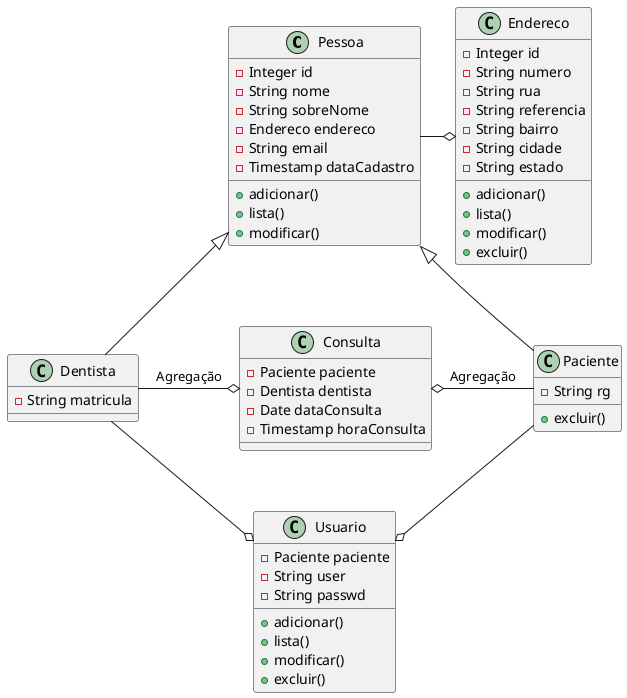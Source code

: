 @startuml

class Pessoa {
  - Integer id
  - String nome
  - String sobreNome
  - Endereco endereco
  - String email
  - Timestamp dataCadastro
  + adicionar()
  + lista()
  + modificar()
}

class Dentista extends Pessoa {
    - String matricula
    }

class Paciente extends Pessoa {
    - String rg
    + excluir()
}


class Consulta{
    - Paciente paciente
    - Dentista dentista
    - Date dataConsulta
    - Timestamp horaConsulta
}

class Endereco{
 - Integer id
 - String numero
 - String rua
 - String referencia
 - String bairro
 - String cidade
 - String estado
 + adicionar()
 + lista()
 + modificar()
 + excluir()
}

class Usuario{
   - Paciente paciente
   - String user
   - String passwd
   + adicionar()
   + lista()
   + modificar()
   + excluir()
}

Consulta o- Paciente : Agregação
Dentista -o Consulta : Agregação

Pessoa -o Endereco

Dentista --o Usuario
Paciente -o Usuario

@enduml